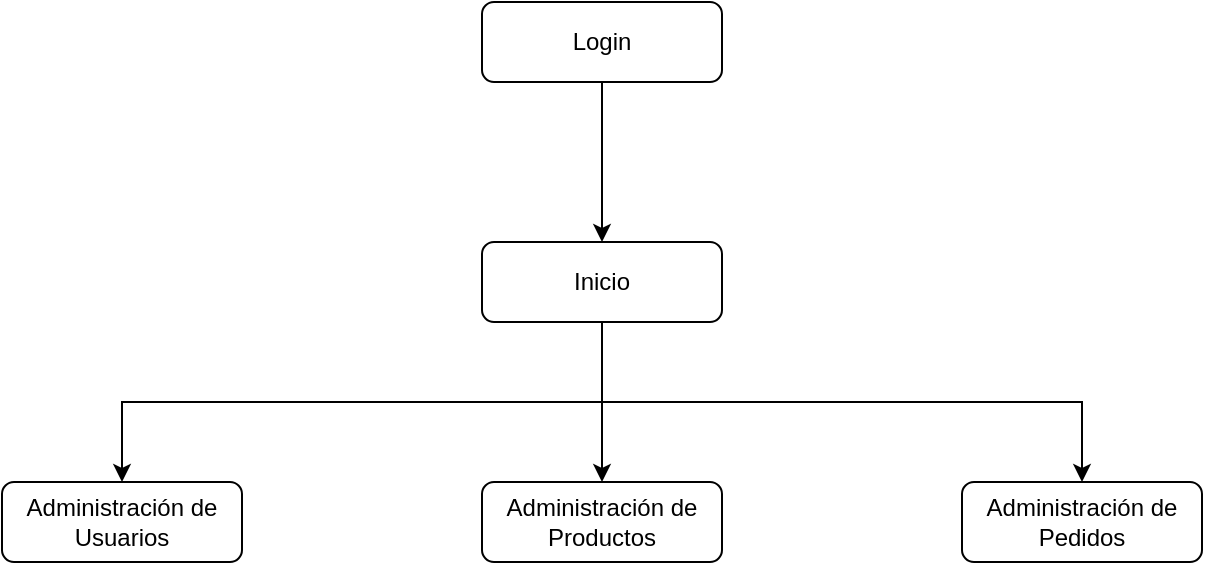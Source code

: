 <mxfile version="27.0.9">
  <diagram name="Página-1" id="Q6zEGbC6_ybqYeFwbEBE">
    <mxGraphModel dx="1426" dy="743" grid="1" gridSize="10" guides="1" tooltips="1" connect="1" arrows="1" fold="1" page="1" pageScale="1" pageWidth="827" pageHeight="1169" math="0" shadow="0">
      <root>
        <mxCell id="0" />
        <mxCell id="1" parent="0" />
        <mxCell id="ysjB5W3nn4tKu-fivhu5-8" style="edgeStyle=orthogonalEdgeStyle;rounded=0;orthogonalLoop=1;jettySize=auto;html=1;" edge="1" parent="1" source="ysjB5W3nn4tKu-fivhu5-2" target="ysjB5W3nn4tKu-fivhu5-4">
          <mxGeometry relative="1" as="geometry">
            <Array as="points">
              <mxPoint x="420" y="240" />
              <mxPoint x="180" y="240" />
            </Array>
          </mxGeometry>
        </mxCell>
        <mxCell id="ysjB5W3nn4tKu-fivhu5-9" style="edgeStyle=orthogonalEdgeStyle;rounded=0;orthogonalLoop=1;jettySize=auto;html=1;entryX=0.5;entryY=0;entryDx=0;entryDy=0;" edge="1" parent="1" source="ysjB5W3nn4tKu-fivhu5-2" target="ysjB5W3nn4tKu-fivhu5-5">
          <mxGeometry relative="1" as="geometry" />
        </mxCell>
        <mxCell id="ysjB5W3nn4tKu-fivhu5-10" style="edgeStyle=orthogonalEdgeStyle;rounded=0;orthogonalLoop=1;jettySize=auto;html=1;" edge="1" parent="1" source="ysjB5W3nn4tKu-fivhu5-2" target="ysjB5W3nn4tKu-fivhu5-6">
          <mxGeometry relative="1" as="geometry">
            <Array as="points">
              <mxPoint x="420" y="240" />
              <mxPoint x="660" y="240" />
            </Array>
          </mxGeometry>
        </mxCell>
        <mxCell id="ysjB5W3nn4tKu-fivhu5-2" value="Inicio" style="rounded=1;whiteSpace=wrap;html=1;" vertex="1" parent="1">
          <mxGeometry x="360" y="160" width="120" height="40" as="geometry" />
        </mxCell>
        <mxCell id="ysjB5W3nn4tKu-fivhu5-7" style="edgeStyle=orthogonalEdgeStyle;rounded=0;orthogonalLoop=1;jettySize=auto;html=1;entryX=0.5;entryY=0;entryDx=0;entryDy=0;" edge="1" parent="1" source="ysjB5W3nn4tKu-fivhu5-3" target="ysjB5W3nn4tKu-fivhu5-2">
          <mxGeometry relative="1" as="geometry" />
        </mxCell>
        <mxCell id="ysjB5W3nn4tKu-fivhu5-3" value="Login" style="rounded=1;whiteSpace=wrap;html=1;" vertex="1" parent="1">
          <mxGeometry x="360" y="40" width="120" height="40" as="geometry" />
        </mxCell>
        <mxCell id="ysjB5W3nn4tKu-fivhu5-4" value="Administración de Usuarios" style="rounded=1;whiteSpace=wrap;html=1;" vertex="1" parent="1">
          <mxGeometry x="120" y="280" width="120" height="40" as="geometry" />
        </mxCell>
        <mxCell id="ysjB5W3nn4tKu-fivhu5-5" value="Administración de Productos" style="rounded=1;whiteSpace=wrap;html=1;" vertex="1" parent="1">
          <mxGeometry x="360" y="280" width="120" height="40" as="geometry" />
        </mxCell>
        <mxCell id="ysjB5W3nn4tKu-fivhu5-6" value="Administración de Pedidos" style="rounded=1;whiteSpace=wrap;html=1;" vertex="1" parent="1">
          <mxGeometry x="600" y="280" width="120" height="40" as="geometry" />
        </mxCell>
      </root>
    </mxGraphModel>
  </diagram>
</mxfile>
